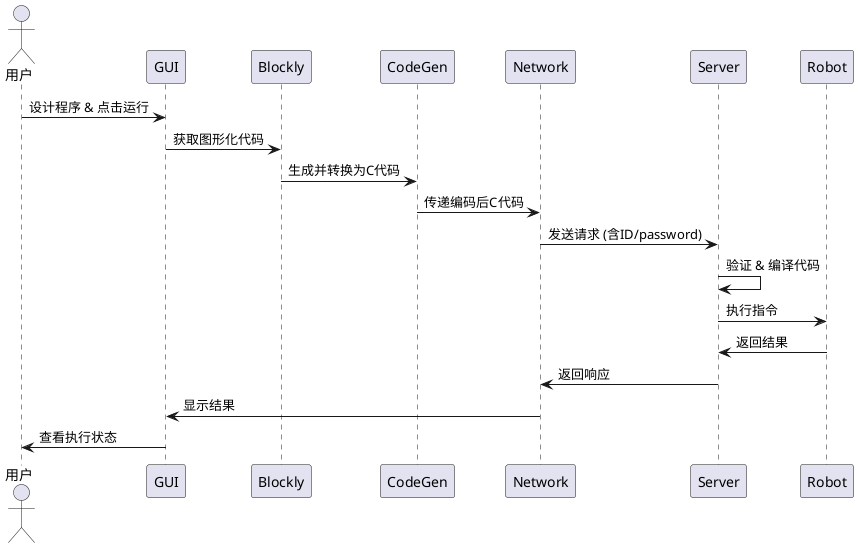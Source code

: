 @startuml
actor 用户
participant "GUI" as gui
participant "Blockly" as blockly
participant "CodeGen" as codegen
participant "Network" as network
participant "Server" as server
participant "Robot" as robot

用户 -> gui: 设计程序 & 点击运行
gui -> blockly: 获取图形化代码
blockly -> codegen: 生成并转换为C代码
codegen -> network: 传递编码后C代码
network -> server: 发送请求 (含ID/password)
server -> server: 验证 & 编译代码
server -> robot: 执行指令
robot -> server: 返回结果
server -> network: 返回响应
network -> gui: 显示结果
gui -> 用户: 查看执行状态
@enduml